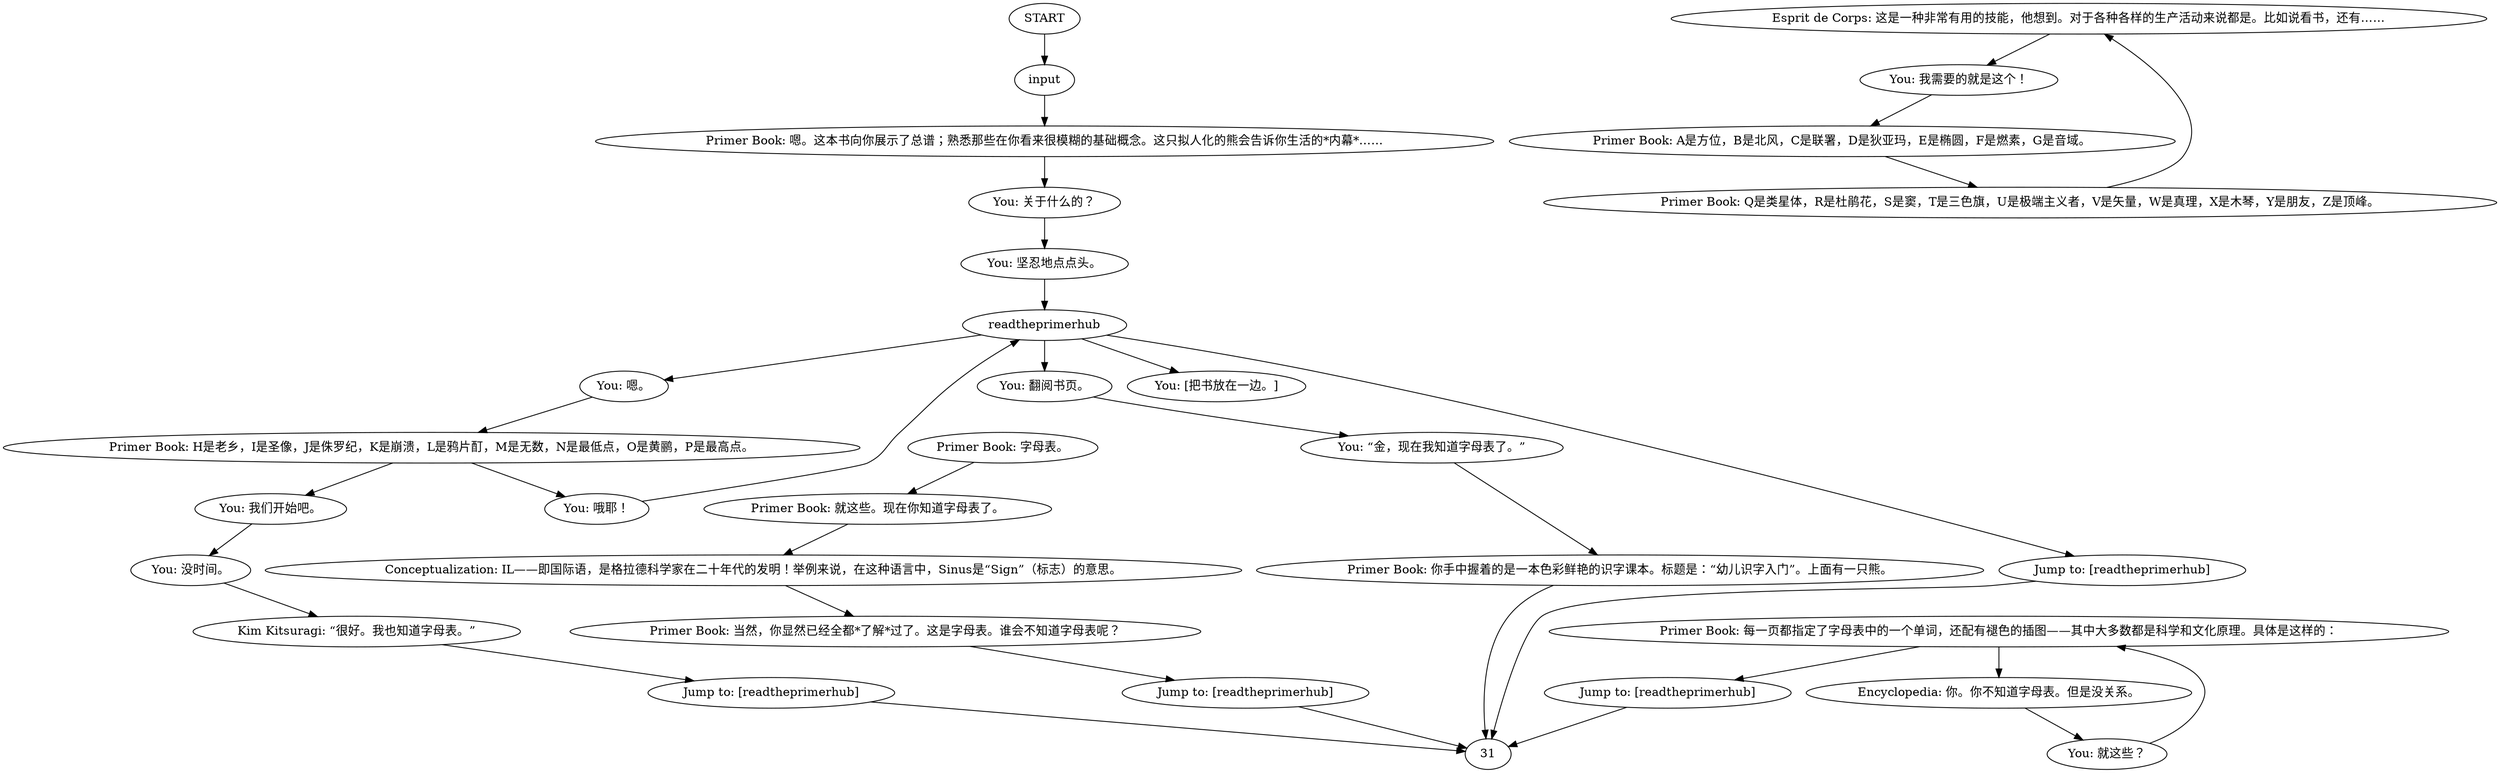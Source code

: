 # INVENTORY / PRIMER
# Primerbook interaction!
# ==================================================
digraph G {
	  0 [label="START"];
	  1 [label="input"];
	  2 [label="Conceptualization: IL——即国际语，是格拉德科学家在二十年代的发明！举例来说，在这种语言中，Sinus是“Sign”（标志）的意思。"];
	  3 [label="You: 关于什么的？"];
	  4 [label="You: 哦耶！"];
	  5 [label="Primer Book: H是老乡，I是圣像，J是侏罗纪，K是崩溃，L是鸦片酊，M是无数，N是最低点，O是黄鹂，P是最高点。"];
	  6 [label="You: 翻阅书页。"];
	  7 [label="Primer Book: 字母表。"];
	  8 [label="You: 坚忍地点点头。"];
	  9 [label="You: 我们开始吧。"];
	  10 [label="Encyclopedia: 你。你不知道字母表。但是没关系。"];
	  11 [label="Jump to: [readtheprimerhub]"];
	  12 [label="You: 就这些？"];
	  13 [label="Esprit de Corps: 这是一种非常有用的技能，他想到。对于各种各样的生产活动来说都是。比如说看书，还有……"];
	  14 [label="Jump to: [readtheprimerhub]"];
	  15 [label="Primer Book: 就这些。现在你知道字母表了。"];
	  16 [label="Primer Book: 每一页都指定了字母表中的一个单词，还配有褪色的插图——其中大多数都是科学和文化原理。具体是这样的："];
	  17 [label="You: “金，现在我知道字母表了。”"];
	  18 [label="Jump to: [readtheprimerhub]"];
	  19 [label="Primer Book: 当然，你显然已经全都*了解*过了。这是字母表。谁会不知道字母表呢？"];
	  20 [label="Kim Kitsuragi: “很好。我也知道字母表。”"];
	  21 [label="Primer Book: 你手中握着的是一本色彩鲜艳的识字课本。标题是：“幼儿识字入门”。上面有一只熊。"];
	  22 [label="Primer Book: 嗯。这本书向你展示了总谱；熟悉那些在你看来很模糊的基础概念。这只拟人化的熊会告诉你生活的*内幕*……"];
	  23 [label="Primer Book: A是方位，B是北风，C是联署，D是狄亚玛，E是椭圆，F是燃素，G是音域。"];
	  24 [label="You: 没时间。"];
	  25 [label="Jump to: [readtheprimerhub]"];
	  26 [label="You: 我需要的就是这个！"];
	  27 [label="You: [把书放在一边。]"];
	  28 [label="You: 嗯。"];
	  29 [label="Primer Book: Q是类星体，R是杜鹃花，S是窦，T是三色旗，U是极端主义者，V是矢量，W是真理，X是木琴，Y是朋友，Z是顶峰。"];
	  30 [label="readtheprimerhub"];
	  0 -> 1
	  1 -> 22
	  2 -> 19
	  3 -> 8
	  4 -> 30
	  5 -> 9
	  5 -> 4
	  6 -> 17
	  7 -> 15
	  8 -> 30
	  9 -> 24
	  10 -> 12
	  11 -> 31
	  12 -> 16
	  13 -> 26
	  14 -> 31
	  15 -> 2
	  16 -> 25
	  16 -> 10
	  17 -> 21
	  18 -> 31
	  19 -> 11
	  20 -> 14
	  21 -> 31
	  22 -> 3
	  23 -> 29
	  24 -> 20
	  25 -> 31
	  26 -> 23
	  28 -> 5
	  29 -> 13
	  30 -> 18
	  30 -> 27
	  30 -> 28
	  30 -> 6
}

